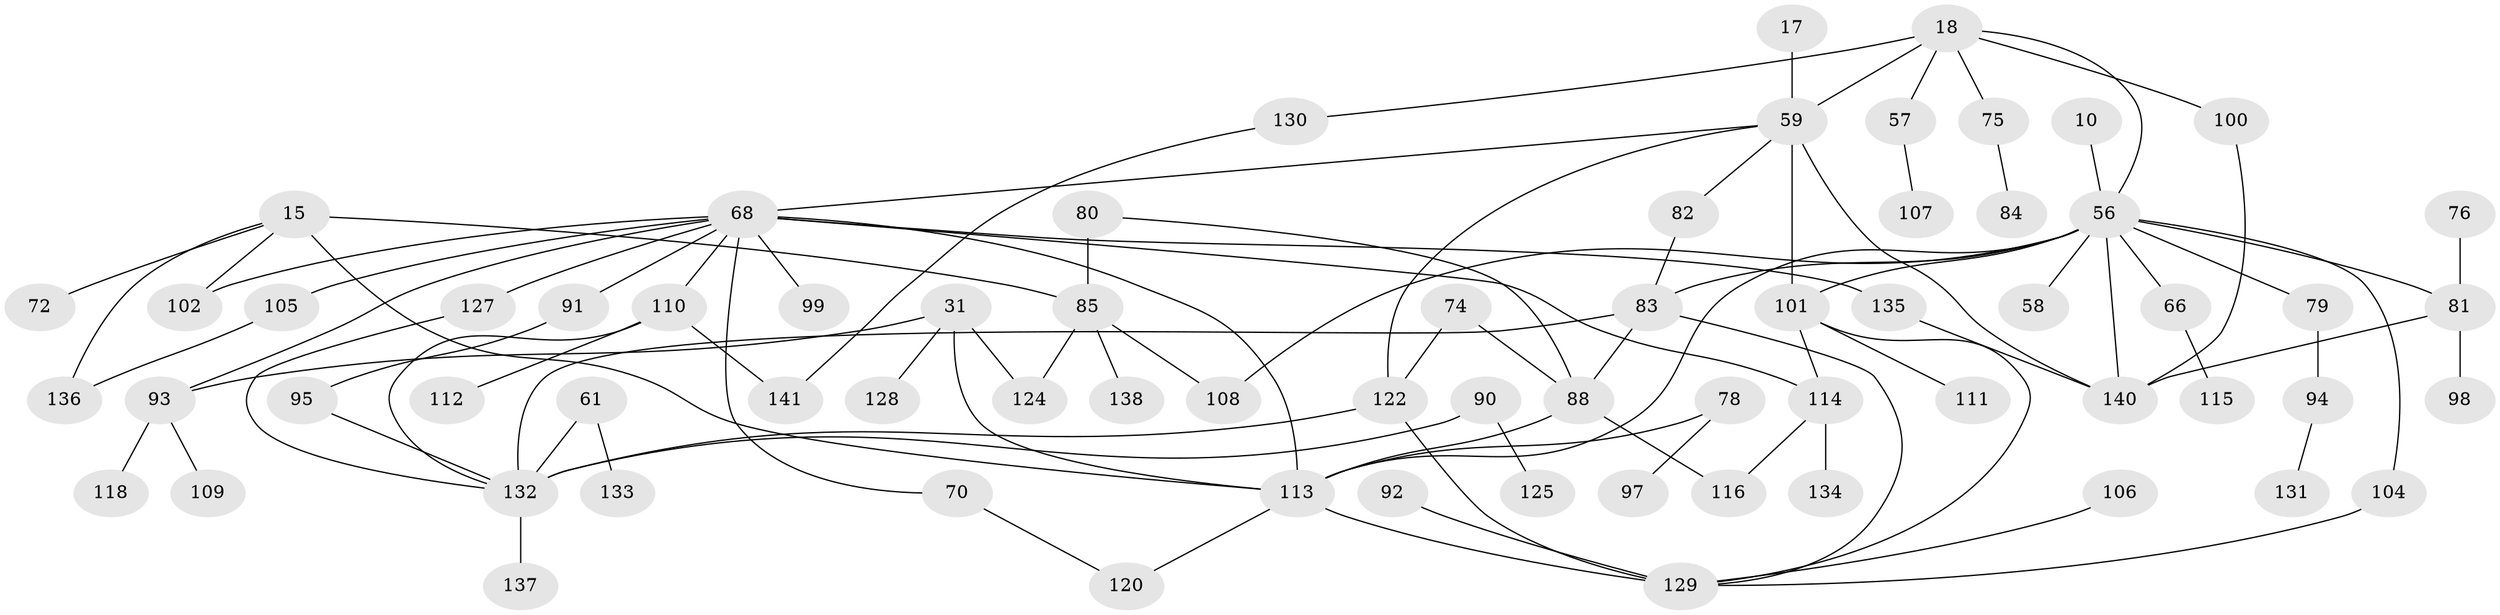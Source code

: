 // original degree distribution, {9: 0.0070921985815602835, 5: 0.03546099290780142, 4: 0.11347517730496454, 6: 0.04964539007092199, 3: 0.2624113475177305, 2: 0.28368794326241137, 1: 0.24113475177304963, 7: 0.0070921985815602835}
// Generated by graph-tools (version 1.1) at 2025/42/03/09/25 04:42:10]
// undirected, 70 vertices, 96 edges
graph export_dot {
graph [start="1"]
  node [color=gray90,style=filled];
  10;
  15;
  17;
  18 [super="+4"];
  31 [super="+23"];
  56 [super="+8+21+45"];
  57 [super="+35"];
  58;
  59 [super="+11"];
  61;
  66;
  68 [super="+55+65"];
  70;
  72;
  74;
  75;
  76;
  78;
  79 [super="+41"];
  80;
  81 [super="+24"];
  82;
  83 [super="+46"];
  84;
  85 [super="+36"];
  88 [super="+30+77+64"];
  90;
  91;
  92;
  93 [super="+87+86"];
  94;
  95;
  97;
  98;
  99;
  100 [super="+42"];
  101 [super="+69"];
  102 [super="+71"];
  104 [super="+50"];
  105;
  106;
  107;
  108 [super="+37+13+60"];
  109;
  110;
  111;
  112;
  113 [super="+103+27"];
  114;
  115;
  116;
  118;
  120 [super="+47"];
  122 [super="+53"];
  124;
  125;
  127;
  128;
  129 [super="+67+51"];
  130;
  131;
  132 [super="+16+32+121"];
  133;
  134;
  135;
  136 [super="+89"];
  137;
  138;
  140 [super="+126+139+119+117+123"];
  141;
  10 -- 56;
  15 -- 72;
  15 -- 85 [weight=2];
  15 -- 102;
  15 -- 136;
  15 -- 113;
  17 -- 59;
  18 -- 130;
  18 -- 100 [weight=2];
  18 -- 59 [weight=2];
  18 -- 75;
  18 -- 56;
  18 -- 57;
  31 -- 128;
  31 -- 93 [weight=2];
  31 -- 124;
  31 -- 113;
  56 -- 83 [weight=2];
  56 -- 58;
  56 -- 140 [weight=3];
  56 -- 66;
  56 -- 79;
  56 -- 81;
  56 -- 108;
  56 -- 104;
  56 -- 113 [weight=3];
  56 -- 101;
  57 -- 107;
  59 -- 82;
  59 -- 68;
  59 -- 122;
  59 -- 101;
  59 -- 140;
  61 -- 133;
  61 -- 132;
  66 -- 115;
  68 -- 91;
  68 -- 105;
  68 -- 114;
  68 -- 99;
  68 -- 70;
  68 -- 135;
  68 -- 102 [weight=2];
  68 -- 110;
  68 -- 113 [weight=4];
  68 -- 93 [weight=2];
  68 -- 127;
  70 -- 120;
  74 -- 122;
  74 -- 88;
  75 -- 84;
  76 -- 81;
  78 -- 97;
  78 -- 113;
  79 -- 94 [weight=2];
  80 -- 85 [weight=2];
  80 -- 88;
  81 -- 98;
  81 -- 140 [weight=2];
  82 -- 83;
  83 -- 132 [weight=2];
  83 -- 88;
  83 -- 129;
  85 -- 138;
  85 -- 124;
  85 -- 108;
  88 -- 116;
  88 -- 113;
  90 -- 125;
  90 -- 132;
  91 -- 95;
  92 -- 129;
  93 -- 118;
  93 -- 109;
  94 -- 131;
  95 -- 132;
  100 -- 140;
  101 -- 111;
  101 -- 129;
  101 -- 114;
  104 -- 129;
  105 -- 136;
  106 -- 129;
  110 -- 112;
  110 -- 141;
  110 -- 132;
  113 -- 129;
  113 -- 120;
  114 -- 116;
  114 -- 134;
  122 -- 132;
  122 -- 129 [weight=2];
  127 -- 132;
  130 -- 141;
  132 -- 137;
  135 -- 140;
}
